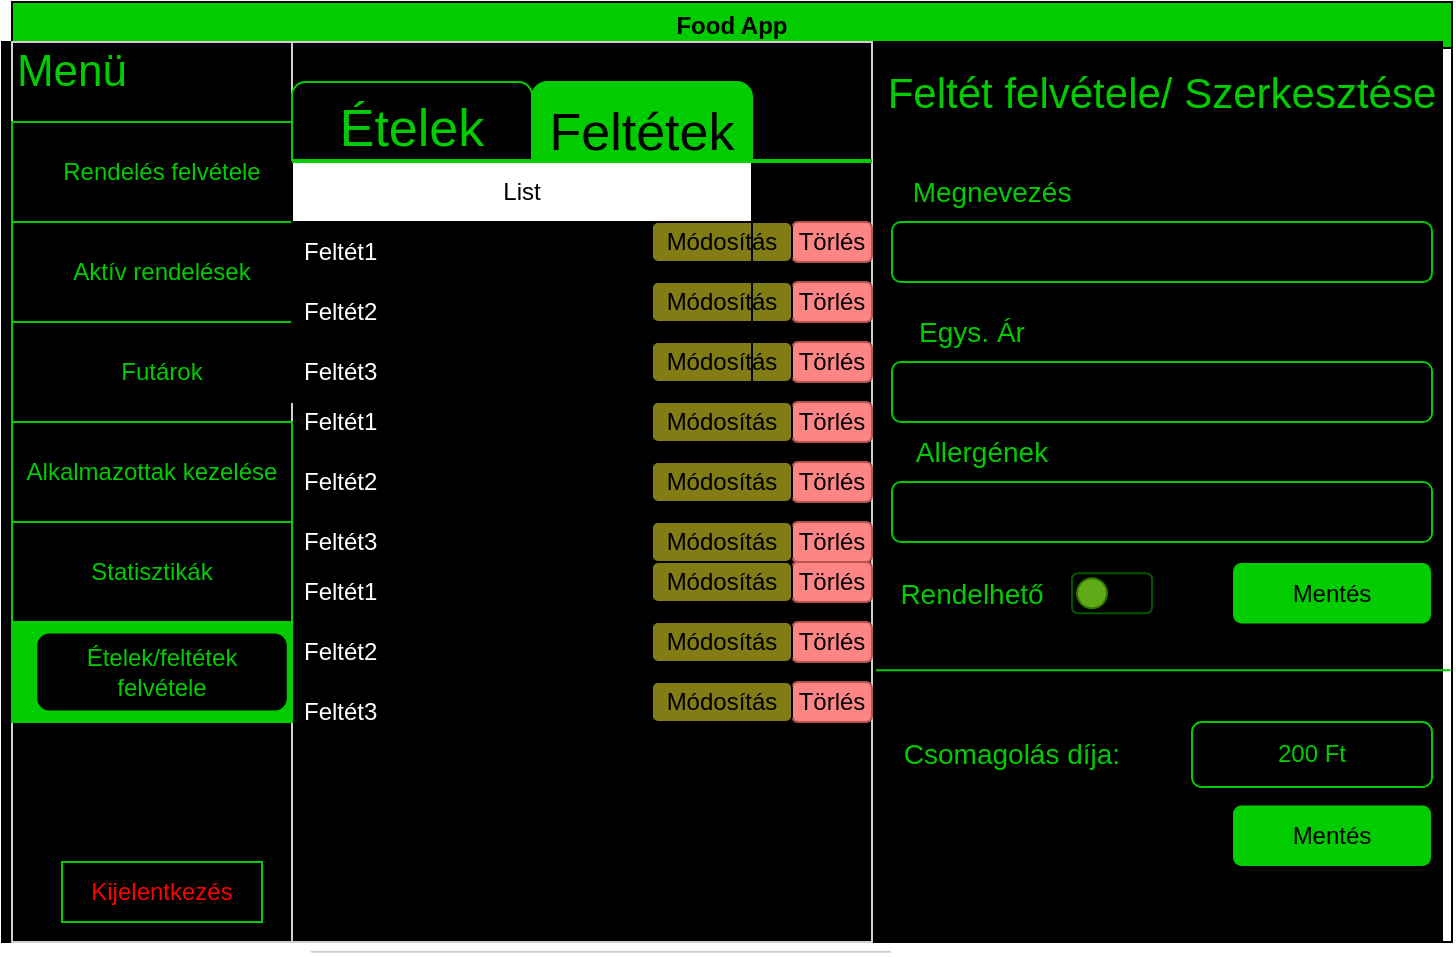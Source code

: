 <mxfile version="24.0.1" type="device">
  <diagram name="1 oldal" id="O07grY8dv0cEGp4q1tDg">
    <mxGraphModel dx="1702" dy="481" grid="1" gridSize="10" guides="1" tooltips="1" connect="1" arrows="1" fold="1" page="1" pageScale="1" pageWidth="827" pageHeight="1169" math="0" shadow="0">
      <root>
        <mxCell id="0" />
        <mxCell id="1" parent="0" />
        <mxCell id="786_mQaQIO7tlaPHeYwT-1" value="Food App" style="swimlane;whiteSpace=wrap;html=1;fillColor=#00CC00;" parent="1" vertex="1">
          <mxGeometry width="720" height="470" as="geometry" />
        </mxCell>
        <mxCell id="786_mQaQIO7tlaPHeYwT-2" value="" style="rounded=0;whiteSpace=wrap;html=1;fillColor=#000000;" parent="786_mQaQIO7tlaPHeYwT-1" vertex="1">
          <mxGeometry x="-5" y="20" width="720" height="450" as="geometry" />
        </mxCell>
        <mxCell id="4PY4nFEDILdpVImfCxhq-113" value="&lt;div&gt;&lt;font style=&quot;font-size: 14px;&quot; color=&quot;#00cc00&quot;&gt;Csomagolás díja:&lt;br&gt;&lt;/font&gt;&lt;/div&gt;" style="text;html=1;align=center;verticalAlign=middle;whiteSpace=wrap;rounded=0;" vertex="1" parent="786_mQaQIO7tlaPHeYwT-1">
          <mxGeometry x="440" y="361.25" width="120" height="30" as="geometry" />
        </mxCell>
        <mxCell id="4PY4nFEDILdpVImfCxhq-115" value="&lt;font color=&quot;#00cc00&quot;&gt;200 Ft&lt;/font&gt;" style="rounded=1;whiteSpace=wrap;html=1;fillColor=#000000;strokeColor=#00CC00;" vertex="1" parent="786_mQaQIO7tlaPHeYwT-1">
          <mxGeometry x="590" y="360" width="120" height="32.5" as="geometry" />
        </mxCell>
        <mxCell id="4PY4nFEDILdpVImfCxhq-114" value="&lt;div&gt;Mentés&lt;/div&gt;" style="rounded=1;whiteSpace=wrap;html=1;fillColor=#00CC00;" vertex="1" parent="786_mQaQIO7tlaPHeYwT-1">
          <mxGeometry x="610" y="401.25" width="100" height="31.25" as="geometry" />
        </mxCell>
        <mxCell id="786_mQaQIO7tlaPHeYwT-3" value="" style="rounded=0;whiteSpace=wrap;html=1;fillColor=#000000;strokeColor=#CFCFCF;" parent="1" vertex="1">
          <mxGeometry y="20" width="150" height="450" as="geometry" />
        </mxCell>
        <mxCell id="786_mQaQIO7tlaPHeYwT-4" value="&lt;font color=&quot;#00cc00&quot;&gt;Rendelés felvétele&lt;/font&gt;" style="rounded=0;whiteSpace=wrap;html=1;fillColor=#000000;strokeColor=#00CC00;" parent="1" vertex="1">
          <mxGeometry y="60" width="150" height="50" as="geometry" />
        </mxCell>
        <mxCell id="786_mQaQIO7tlaPHeYwT-5" value="&lt;font style=&quot;font-size: 22px;&quot; color=&quot;#00cc00&quot;&gt;Menü&lt;/font&gt;" style="text;html=1;align=center;verticalAlign=middle;whiteSpace=wrap;rounded=0;" parent="1" vertex="1">
          <mxGeometry y="20" width="60" height="30" as="geometry" />
        </mxCell>
        <mxCell id="786_mQaQIO7tlaPHeYwT-6" value="" style="rounded=0;whiteSpace=wrap;html=1;fillColor=#000000;strokeColor=#00CC00;" parent="1" vertex="1">
          <mxGeometry y="110" width="150" height="50" as="geometry" />
        </mxCell>
        <mxCell id="786_mQaQIO7tlaPHeYwT-7" value="" style="rounded=0;whiteSpace=wrap;html=1;fillColor=#000000;strokeColor=#00CC00;" parent="1" vertex="1">
          <mxGeometry y="160" width="150" height="50" as="geometry" />
        </mxCell>
        <mxCell id="786_mQaQIO7tlaPHeYwT-8" value="&lt;font color=&quot;#ff0000&quot;&gt;Kijelentkezés&lt;/font&gt;" style="rounded=0;whiteSpace=wrap;html=1;fillColor=#000000;strokeColor=#00CC00;" parent="1" vertex="1">
          <mxGeometry x="25" y="430" width="100" height="30" as="geometry" />
        </mxCell>
        <mxCell id="786_mQaQIO7tlaPHeYwT-9" value="" style="rounded=0;whiteSpace=wrap;html=1;fillColor=#000000;strokeColor=#CFCFCF;" parent="1" vertex="1">
          <mxGeometry x="140" y="20" width="290" height="450" as="geometry" />
        </mxCell>
        <mxCell id="786_mQaQIO7tlaPHeYwT-10" style="edgeStyle=orthogonalEdgeStyle;rounded=0;orthogonalLoop=1;jettySize=auto;html=1;exitX=0.75;exitY=1;exitDx=0;exitDy=0;" parent="1" edge="1">
          <mxGeometry relative="1" as="geometry">
            <mxPoint x="370" y="270" as="sourcePoint" />
            <mxPoint x="310" y="270" as="targetPoint" />
          </mxGeometry>
        </mxCell>
        <mxCell id="786_mQaQIO7tlaPHeYwT-11" style="edgeStyle=orthogonalEdgeStyle;rounded=0;orthogonalLoop=1;jettySize=auto;html=1;exitX=0.5;exitY=1;exitDx=0;exitDy=0;" parent="1" edge="1">
          <mxGeometry relative="1" as="geometry">
            <mxPoint x="480" y="57.5" as="sourcePoint" />
            <mxPoint x="480" y="57.5" as="targetPoint" />
          </mxGeometry>
        </mxCell>
        <mxCell id="786_mQaQIO7tlaPHeYwT-12" value="&lt;div&gt;&lt;font color=&quot;#00cc00&quot;&gt;Alkalmazottak kezelése&lt;br&gt;&lt;/font&gt;&lt;/div&gt;" style="rounded=0;whiteSpace=wrap;html=1;fillColor=#000000;strokeColor=#00CC00;" parent="1" vertex="1">
          <mxGeometry y="210" width="140" height="50" as="geometry" />
        </mxCell>
        <mxCell id="786_mQaQIO7tlaPHeYwT-13" value="&lt;div&gt;&lt;font color=&quot;#00cc00&quot;&gt;Statisztikák&lt;br&gt;&lt;/font&gt;&lt;/div&gt;" style="rounded=0;whiteSpace=wrap;html=1;fillColor=#000000;strokeColor=#00CC00;" parent="1" vertex="1">
          <mxGeometry y="260" width="140" height="50" as="geometry" />
        </mxCell>
        <mxCell id="786_mQaQIO7tlaPHeYwT-14" value="&lt;div&gt;&lt;font color=&quot;#00cc00&quot;&gt;Aktív rendelések&lt;/font&gt;&lt;/div&gt;" style="rounded=1;whiteSpace=wrap;html=1;fillColor=#000000;" parent="1" vertex="1">
          <mxGeometry x="10" y="120" width="130" height="30" as="geometry" />
        </mxCell>
        <mxCell id="786_mQaQIO7tlaPHeYwT-51" value="" style="endArrow=none;html=1;rounded=0;exitX=0;exitY=0.5;exitDx=0;exitDy=0;entryX=1;entryY=0.5;entryDx=0;entryDy=0;strokeColor=#CFCFCF;" parent="1" edge="1">
          <mxGeometry width="50" height="50" relative="1" as="geometry">
            <mxPoint x="149.42" y="474.83" as="sourcePoint" />
            <mxPoint x="439.42" y="474.83" as="targetPoint" />
          </mxGeometry>
        </mxCell>
        <mxCell id="786_mQaQIO7tlaPHeYwT-77" value="&lt;div&gt;&lt;font color=&quot;#00cc00&quot;&gt;Futárok&lt;br&gt;&lt;/font&gt;&lt;/div&gt;" style="rounded=1;whiteSpace=wrap;html=1;fillColor=#000000;" parent="1" vertex="1">
          <mxGeometry x="10" y="170" width="130" height="30" as="geometry" />
        </mxCell>
        <mxCell id="4PY4nFEDILdpVImfCxhq-1" value="" style="rounded=0;whiteSpace=wrap;html=1;fillColor=#00CC00;strokeColor=#00CC00;" vertex="1" parent="1">
          <mxGeometry y="310" width="140" height="50" as="geometry" />
        </mxCell>
        <mxCell id="4PY4nFEDILdpVImfCxhq-2" value="&lt;font color=&quot;#00cc00&quot;&gt;Ételek/feltétek felvétele&lt;/font&gt;" style="rounded=1;whiteSpace=wrap;html=1;fillColor=#000000;" vertex="1" parent="1">
          <mxGeometry x="13.13" y="316.25" width="123.75" height="37.5" as="geometry" />
        </mxCell>
        <mxCell id="4PY4nFEDILdpVImfCxhq-13" value="&lt;div&gt;Törlés&lt;/div&gt;" style="rounded=1;whiteSpace=wrap;html=1;fillColor=#FF8585;strokeColor=#b85450;" vertex="1" parent="1">
          <mxGeometry x="390" y="110" width="40" height="20" as="geometry" />
        </mxCell>
        <mxCell id="4PY4nFEDILdpVImfCxhq-18" value="" style="rounded=1;whiteSpace=wrap;html=1;strokeColor=#00CC00;fillColor=#000000;" vertex="1" parent="1">
          <mxGeometry x="440" y="110" width="270" height="30" as="geometry" />
        </mxCell>
        <mxCell id="4PY4nFEDILdpVImfCxhq-19" value="&lt;font style=&quot;font-size: 21px;&quot; color=&quot;#00cc00&quot;&gt;Feltét felvétele/ Szerkesztése&lt;/font&gt;" style="text;html=1;align=center;verticalAlign=middle;whiteSpace=wrap;rounded=0;" vertex="1" parent="1">
          <mxGeometry x="430" y="30" width="290" height="30" as="geometry" />
        </mxCell>
        <mxCell id="4PY4nFEDILdpVImfCxhq-20" value="" style="rounded=1;whiteSpace=wrap;html=1;strokeColor=#00CC00;fillColor=#000000;" vertex="1" parent="1">
          <mxGeometry x="440" y="180" width="270" height="30" as="geometry" />
        </mxCell>
        <mxCell id="4PY4nFEDILdpVImfCxhq-22" value="&lt;div&gt;&lt;font style=&quot;font-size: 14px;&quot; color=&quot;#00cc00&quot;&gt;Megnevezés&lt;/font&gt;&lt;/div&gt;" style="text;html=1;align=center;verticalAlign=middle;whiteSpace=wrap;rounded=0;" vertex="1" parent="1">
          <mxGeometry x="450" y="80" width="80" height="30" as="geometry" />
        </mxCell>
        <mxCell id="4PY4nFEDILdpVImfCxhq-16" value="&lt;div&gt;Módosítás&lt;/div&gt;" style="rounded=1;whiteSpace=wrap;html=1;fillColor=#827C14;" vertex="1" parent="1">
          <mxGeometry x="320" y="110" width="70" height="20" as="geometry" />
        </mxCell>
        <mxCell id="4PY4nFEDILdpVImfCxhq-24" value="&lt;div&gt;Törlés&lt;/div&gt;" style="rounded=1;whiteSpace=wrap;html=1;fillColor=#FF8585;strokeColor=#b85450;" vertex="1" parent="1">
          <mxGeometry x="390" y="140" width="40" height="20" as="geometry" />
        </mxCell>
        <mxCell id="4PY4nFEDILdpVImfCxhq-25" value="&lt;div&gt;Módosítás&lt;/div&gt;" style="rounded=1;whiteSpace=wrap;html=1;fillColor=#827C14;" vertex="1" parent="1">
          <mxGeometry x="320" y="140" width="70" height="20" as="geometry" />
        </mxCell>
        <mxCell id="4PY4nFEDILdpVImfCxhq-26" value="&lt;div&gt;Törlés&lt;/div&gt;" style="rounded=1;whiteSpace=wrap;html=1;fillColor=#FF8585;strokeColor=#b85450;" vertex="1" parent="1">
          <mxGeometry x="390" y="170" width="40" height="20" as="geometry" />
        </mxCell>
        <mxCell id="4PY4nFEDILdpVImfCxhq-27" value="&lt;div&gt;Módosítás&lt;/div&gt;" style="rounded=1;whiteSpace=wrap;html=1;fillColor=#827C14;" vertex="1" parent="1">
          <mxGeometry x="320" y="170" width="70" height="20" as="geometry" />
        </mxCell>
        <mxCell id="4PY4nFEDILdpVImfCxhq-30" value="&lt;font color=&quot;#ffffff&quot;&gt;Feltét1&lt;/font&gt;" style="text;strokeColor=none;fillColor=none;align=left;verticalAlign=middle;spacingLeft=4;spacingRight=4;overflow=hidden;points=[[0,0.5],[1,0.5]];portConstraint=eastwest;rotatable=0;whiteSpace=wrap;html=1;" vertex="1" parent="1">
          <mxGeometry x="140" y="195" width="230" height="30" as="geometry" />
        </mxCell>
        <mxCell id="4PY4nFEDILdpVImfCxhq-31" value="&lt;font color=&quot;#ffffff&quot;&gt;Feltét2&lt;/font&gt;" style="text;strokeColor=none;fillColor=none;align=left;verticalAlign=middle;spacingLeft=4;spacingRight=4;overflow=hidden;points=[[0,0.5],[1,0.5]];portConstraint=eastwest;rotatable=0;whiteSpace=wrap;html=1;" vertex="1" parent="1">
          <mxGeometry x="140" y="225" width="230" height="30" as="geometry" />
        </mxCell>
        <mxCell id="4PY4nFEDILdpVImfCxhq-32" value="&lt;font color=&quot;#ffffff&quot;&gt;Feltét3&lt;/font&gt;" style="text;strokeColor=none;fillColor=none;align=left;verticalAlign=middle;spacingLeft=4;spacingRight=4;overflow=hidden;points=[[0,0.5],[1,0.5]];portConstraint=eastwest;rotatable=0;whiteSpace=wrap;html=1;" vertex="1" parent="1">
          <mxGeometry x="140" y="255" width="230" height="30" as="geometry" />
        </mxCell>
        <mxCell id="4PY4nFEDILdpVImfCxhq-33" value="&lt;div&gt;Törlés&lt;/div&gt;" style="rounded=1;whiteSpace=wrap;html=1;fillColor=#FF8585;strokeColor=#b85450;" vertex="1" parent="1">
          <mxGeometry x="390" y="200" width="40" height="20" as="geometry" />
        </mxCell>
        <mxCell id="4PY4nFEDILdpVImfCxhq-34" value="&lt;div&gt;Módosítás&lt;/div&gt;" style="rounded=1;whiteSpace=wrap;html=1;fillColor=#827C14;" vertex="1" parent="1">
          <mxGeometry x="320" y="200" width="70" height="20" as="geometry" />
        </mxCell>
        <mxCell id="4PY4nFEDILdpVImfCxhq-35" value="&lt;div&gt;Törlés&lt;/div&gt;" style="rounded=1;whiteSpace=wrap;html=1;fillColor=#FF8585;strokeColor=#b85450;" vertex="1" parent="1">
          <mxGeometry x="390" y="230" width="40" height="20" as="geometry" />
        </mxCell>
        <mxCell id="4PY4nFEDILdpVImfCxhq-36" value="&lt;div&gt;Módosítás&lt;/div&gt;" style="rounded=1;whiteSpace=wrap;html=1;fillColor=#827C14;" vertex="1" parent="1">
          <mxGeometry x="320" y="230" width="70" height="20" as="geometry" />
        </mxCell>
        <mxCell id="4PY4nFEDILdpVImfCxhq-37" value="&lt;div&gt;Törlés&lt;/div&gt;" style="rounded=1;whiteSpace=wrap;html=1;fillColor=#FF8585;strokeColor=#b85450;" vertex="1" parent="1">
          <mxGeometry x="390" y="260" width="40" height="20" as="geometry" />
        </mxCell>
        <mxCell id="4PY4nFEDILdpVImfCxhq-38" value="&lt;div&gt;Módosítás&lt;/div&gt;" style="rounded=1;whiteSpace=wrap;html=1;fillColor=#827C14;" vertex="1" parent="1">
          <mxGeometry x="320" y="260" width="70" height="20" as="geometry" />
        </mxCell>
        <mxCell id="4PY4nFEDILdpVImfCxhq-73" value="&lt;font color=&quot;#ffffff&quot;&gt;Feltét1&lt;/font&gt;" style="text;strokeColor=none;fillColor=none;align=left;verticalAlign=middle;spacingLeft=4;spacingRight=4;overflow=hidden;points=[[0,0.5],[1,0.5]];portConstraint=eastwest;rotatable=0;whiteSpace=wrap;html=1;" vertex="1" parent="1">
          <mxGeometry x="140" y="280" width="230" height="30" as="geometry" />
        </mxCell>
        <mxCell id="4PY4nFEDILdpVImfCxhq-74" value="&lt;font color=&quot;#ffffff&quot;&gt;Feltét2&lt;/font&gt;" style="text;strokeColor=none;fillColor=none;align=left;verticalAlign=middle;spacingLeft=4;spacingRight=4;overflow=hidden;points=[[0,0.5],[1,0.5]];portConstraint=eastwest;rotatable=0;whiteSpace=wrap;html=1;" vertex="1" parent="1">
          <mxGeometry x="140" y="310" width="230" height="30" as="geometry" />
        </mxCell>
        <mxCell id="4PY4nFEDILdpVImfCxhq-75" value="&lt;font color=&quot;#ffffff&quot;&gt;Feltét3&lt;/font&gt;" style="text;strokeColor=none;fillColor=none;align=left;verticalAlign=middle;spacingLeft=4;spacingRight=4;overflow=hidden;points=[[0,0.5],[1,0.5]];portConstraint=eastwest;rotatable=0;whiteSpace=wrap;html=1;" vertex="1" parent="1">
          <mxGeometry x="140" y="340" width="230" height="30" as="geometry" />
        </mxCell>
        <mxCell id="4PY4nFEDILdpVImfCxhq-76" value="&lt;div&gt;Törlés&lt;/div&gt;" style="rounded=1;whiteSpace=wrap;html=1;fillColor=#FF8585;strokeColor=#b85450;" vertex="1" parent="1">
          <mxGeometry x="390" y="280" width="40" height="20" as="geometry" />
        </mxCell>
        <mxCell id="4PY4nFEDILdpVImfCxhq-77" value="&lt;div&gt;Módosítás&lt;/div&gt;" style="rounded=1;whiteSpace=wrap;html=1;fillColor=#827C14;" vertex="1" parent="1">
          <mxGeometry x="320" y="280" width="70" height="20" as="geometry" />
        </mxCell>
        <mxCell id="4PY4nFEDILdpVImfCxhq-78" value="&lt;div&gt;Törlés&lt;/div&gt;" style="rounded=1;whiteSpace=wrap;html=1;fillColor=#FF8585;strokeColor=#b85450;" vertex="1" parent="1">
          <mxGeometry x="390" y="310" width="40" height="20" as="geometry" />
        </mxCell>
        <mxCell id="4PY4nFEDILdpVImfCxhq-79" value="&lt;div&gt;Módosítás&lt;/div&gt;" style="rounded=1;whiteSpace=wrap;html=1;fillColor=#827C14;" vertex="1" parent="1">
          <mxGeometry x="320" y="310" width="70" height="20" as="geometry" />
        </mxCell>
        <mxCell id="4PY4nFEDILdpVImfCxhq-80" value="&lt;div&gt;Törlés&lt;/div&gt;" style="rounded=1;whiteSpace=wrap;html=1;fillColor=#FF8585;strokeColor=#b85450;" vertex="1" parent="1">
          <mxGeometry x="390" y="340" width="40" height="20" as="geometry" />
        </mxCell>
        <mxCell id="4PY4nFEDILdpVImfCxhq-81" value="&lt;div&gt;Módosítás&lt;/div&gt;" style="rounded=1;whiteSpace=wrap;html=1;fillColor=#827C14;" vertex="1" parent="1">
          <mxGeometry x="320" y="340" width="70" height="20" as="geometry" />
        </mxCell>
        <mxCell id="4PY4nFEDILdpVImfCxhq-94" value="&lt;div&gt;&lt;font style=&quot;font-size: 14px;&quot; color=&quot;#00cc00&quot;&gt;Egys. Ár&lt;/font&gt;&lt;/div&gt;" style="text;html=1;align=center;verticalAlign=middle;whiteSpace=wrap;rounded=0;" vertex="1" parent="1">
          <mxGeometry x="450" y="150" width="60" height="30" as="geometry" />
        </mxCell>
        <mxCell id="4PY4nFEDILdpVImfCxhq-95" value="" style="rounded=1;whiteSpace=wrap;html=1;strokeColor=#00CC00;fillColor=#000000;" vertex="1" parent="1">
          <mxGeometry x="440" y="240" width="270" height="30" as="geometry" />
        </mxCell>
        <mxCell id="4PY4nFEDILdpVImfCxhq-96" value="&lt;div&gt;&lt;font style=&quot;font-size: 14px;&quot; color=&quot;#00cc00&quot;&gt;Allergének&lt;/font&gt;&lt;/div&gt;" style="text;html=1;align=center;verticalAlign=middle;whiteSpace=wrap;rounded=0;" vertex="1" parent="1">
          <mxGeometry x="450" y="210" width="70" height="30" as="geometry" />
        </mxCell>
        <mxCell id="4PY4nFEDILdpVImfCxhq-98" value="" style="rounded=1;whiteSpace=wrap;html=1;fillColor=#000000;fontColor=#ffffff;strokeColor=#005700;" vertex="1" parent="1">
          <mxGeometry x="530" y="285.62" width="40" height="20" as="geometry" />
        </mxCell>
        <mxCell id="4PY4nFEDILdpVImfCxhq-110" value="&lt;div style=&quot;font-size: 26px;&quot;&gt;&lt;font color=&quot;#00cc00&quot; style=&quot;font-size: 26px;&quot;&gt;Ételek&lt;br&gt;&lt;/font&gt;&lt;/div&gt;" style="rounded=1;whiteSpace=wrap;html=1;fillColor=#000000;strokeColor=#00CC00;" vertex="1" parent="1">
          <mxGeometry x="140" y="40" width="120" height="45" as="geometry" />
        </mxCell>
        <mxCell id="4PY4nFEDILdpVImfCxhq-97" value="" style="ellipse;whiteSpace=wrap;html=1;aspect=fixed;fillColor=#60a917;fontColor=#ffffff;strokeColor=#2D7600;" vertex="1" parent="1">
          <mxGeometry x="532.5" y="288.12" width="15" height="15" as="geometry" />
        </mxCell>
        <mxCell id="4PY4nFEDILdpVImfCxhq-102" value="&lt;div&gt;&lt;font style=&quot;font-size: 14px;&quot; color=&quot;#00cc00&quot;&gt;Rendelhető&lt;/font&gt;&lt;/div&gt;" style="text;html=1;align=center;verticalAlign=middle;whiteSpace=wrap;rounded=0;" vertex="1" parent="1">
          <mxGeometry x="440" y="280.62" width="80" height="30" as="geometry" />
        </mxCell>
        <mxCell id="4PY4nFEDILdpVImfCxhq-106" value="&lt;div&gt;Mentés&lt;/div&gt;" style="rounded=1;whiteSpace=wrap;html=1;fillColor=#00CC00;" vertex="1" parent="1">
          <mxGeometry x="610" y="280" width="100" height="31.25" as="geometry" />
        </mxCell>
        <mxCell id="4PY4nFEDILdpVImfCxhq-109" value="" style="endArrow=none;html=1;rounded=0;strokeColor=#00CC00;" edge="1" parent="1">
          <mxGeometry width="50" height="50" relative="1" as="geometry">
            <mxPoint x="140" y="79" as="sourcePoint" />
            <mxPoint x="430" y="79" as="targetPoint" />
          </mxGeometry>
        </mxCell>
        <mxCell id="4PY4nFEDILdpVImfCxhq-111" value="&lt;div style=&quot;font-size: 26px;&quot;&gt;&lt;font style=&quot;font-size: 26px;&quot;&gt;Feltétek&lt;/font&gt;&lt;/div&gt;" style="rounded=1;whiteSpace=wrap;html=1;fillColor=#00CC00;strokeColor=#00CC00;" vertex="1" parent="1">
          <mxGeometry x="260" y="40" width="110" height="50" as="geometry" />
        </mxCell>
        <mxCell id="4PY4nFEDILdpVImfCxhq-3" value="List" style="swimlane;fontStyle=0;childLayout=stackLayout;horizontal=1;startSize=30;horizontalStack=0;resizeParent=1;resizeParentMax=0;resizeLast=0;collapsible=1;marginBottom=0;whiteSpace=wrap;html=1;" vertex="1" parent="1">
          <mxGeometry x="140" y="80" width="230" height="120" as="geometry" />
        </mxCell>
        <mxCell id="4PY4nFEDILdpVImfCxhq-4" value="&lt;font color=&quot;#ffffff&quot;&gt;Feltét1&lt;/font&gt;" style="text;strokeColor=none;fillColor=none;align=left;verticalAlign=middle;spacingLeft=4;spacingRight=4;overflow=hidden;points=[[0,0.5],[1,0.5]];portConstraint=eastwest;rotatable=0;whiteSpace=wrap;html=1;" vertex="1" parent="4PY4nFEDILdpVImfCxhq-3">
          <mxGeometry y="30" width="230" height="30" as="geometry" />
        </mxCell>
        <mxCell id="4PY4nFEDILdpVImfCxhq-5" value="&lt;font color=&quot;#ffffff&quot;&gt;Feltét2&lt;/font&gt;" style="text;strokeColor=none;fillColor=none;align=left;verticalAlign=middle;spacingLeft=4;spacingRight=4;overflow=hidden;points=[[0,0.5],[1,0.5]];portConstraint=eastwest;rotatable=0;whiteSpace=wrap;html=1;" vertex="1" parent="4PY4nFEDILdpVImfCxhq-3">
          <mxGeometry y="60" width="230" height="30" as="geometry" />
        </mxCell>
        <mxCell id="4PY4nFEDILdpVImfCxhq-6" value="&lt;div&gt;&lt;font color=&quot;#ffffff&quot;&gt;Feltét3&lt;/font&gt;&lt;/div&gt;" style="text;strokeColor=none;fillColor=none;align=left;verticalAlign=middle;spacingLeft=4;spacingRight=4;overflow=hidden;points=[[0,0.5],[1,0.5]];portConstraint=eastwest;rotatable=0;whiteSpace=wrap;html=1;" vertex="1" parent="4PY4nFEDILdpVImfCxhq-3">
          <mxGeometry y="90" width="230" height="30" as="geometry" />
        </mxCell>
        <mxCell id="4PY4nFEDILdpVImfCxhq-112" value="" style="endArrow=none;html=1;rounded=0;exitX=-0.003;exitY=0.116;exitDx=0;exitDy=0;exitPerimeter=0;strokeColor=#00CC00;" edge="1" parent="1">
          <mxGeometry width="50" height="50" relative="1" as="geometry">
            <mxPoint x="140" y="80.0" as="sourcePoint" />
            <mxPoint x="430" y="80" as="targetPoint" />
          </mxGeometry>
        </mxCell>
        <mxCell id="4PY4nFEDILdpVImfCxhq-116" value="" style="endArrow=none;html=1;rounded=0;exitX=1.007;exitY=0.698;exitDx=0;exitDy=0;exitPerimeter=0;entryX=1.006;entryY=0.698;entryDx=0;entryDy=0;entryPerimeter=0;strokeColor=#00CC00;" edge="1" parent="1" source="786_mQaQIO7tlaPHeYwT-9" target="786_mQaQIO7tlaPHeYwT-2">
          <mxGeometry width="50" height="50" relative="1" as="geometry">
            <mxPoint x="350" y="290" as="sourcePoint" />
            <mxPoint x="400" y="240" as="targetPoint" />
          </mxGeometry>
        </mxCell>
      </root>
    </mxGraphModel>
  </diagram>
</mxfile>
